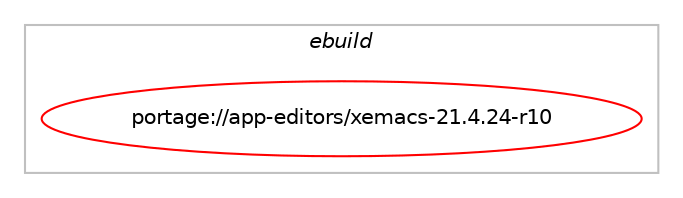 digraph prolog {

# *************
# Graph options
# *************

newrank=true;
concentrate=true;
compound=true;
graph [rankdir=LR,fontname=Helvetica,fontsize=10,ranksep=1.5];#, ranksep=2.5, nodesep=0.2];
edge  [arrowhead=vee];
node  [fontname=Helvetica,fontsize=10];

# **********
# The ebuild
# **********

subgraph cluster_leftcol {
color=gray;
label=<<i>ebuild</i>>;
id [label="portage://app-editors/xemacs-21.4.24-r10", color=red, width=4, href="../app-editors/xemacs-21.4.24-r10.svg"];
}

# ****************
# The dependencies
# ****************

subgraph cluster_midcol {
color=gray;
label=<<i>dependencies</i>>;
subgraph cluster_compile {
fillcolor="#eeeeee";
style=filled;
label=<<i>compile</i>>;
# *** BEGIN UNKNOWN DEPENDENCY TYPE (TODO) ***
# id -> equal(use_conditional_group(positive,X,portage://app-editors/xemacs-21.4.24-r10,[package_dependency(portage://app-editors/xemacs-21.4.24-r10,install,no,x11-libs,libXt,none,[,,],[],[]),package_dependency(portage://app-editors/xemacs-21.4.24-r10,install,no,x11-libs,libXmu,none,[,,],[],[]),package_dependency(portage://app-editors/xemacs-21.4.24-r10,install,no,x11-libs,libXext,none,[,,],[],[]),package_dependency(portage://app-editors/xemacs-21.4.24-r10,install,no,x11-misc,xbitmaps,none,[,,],[],[]),use_conditional_group(negative,Xaw3d,portage://app-editors/xemacs-21.4.24-r10,[use_conditional_group(negative,neXt,portage://app-editors/xemacs-21.4.24-r10,[package_dependency(portage://app-editors/xemacs-21.4.24-r10,install,no,x11-libs,libXaw,none,[,,],[],[])])])]))
# *** END UNKNOWN DEPENDENCY TYPE (TODO) ***

# *** BEGIN UNKNOWN DEPENDENCY TYPE (TODO) ***
# id -> equal(use_conditional_group(positive,Xaw3d,portage://app-editors/xemacs-21.4.24-r10,[package_dependency(portage://app-editors/xemacs-21.4.24-r10,install,no,x11-libs,libXaw3d,none,[,,],[],[use(enable(unicode),positive)])]))
# *** END UNKNOWN DEPENDENCY TYPE (TODO) ***

# *** BEGIN UNKNOWN DEPENDENCY TYPE (TODO) ***
# id -> equal(use_conditional_group(positive,athena,portage://app-editors/xemacs-21.4.24-r10,[package_dependency(portage://app-editors/xemacs-21.4.24-r10,install,no,x11-libs,libXaw,none,[,,],[],[])]))
# *** END UNKNOWN DEPENDENCY TYPE (TODO) ***

# *** BEGIN UNKNOWN DEPENDENCY TYPE (TODO) ***
# id -> equal(use_conditional_group(positive,berkdb,portage://app-editors/xemacs-21.4.24-r10,[package_dependency(portage://app-editors/xemacs-21.4.24-r10,install,no,sys-libs,db,none,[,,],any_same_slot,[])]))
# *** END UNKNOWN DEPENDENCY TYPE (TODO) ***

# *** BEGIN UNKNOWN DEPENDENCY TYPE (TODO) ***
# id -> equal(use_conditional_group(positive,dnd,portage://app-editors/xemacs-21.4.24-r10,[package_dependency(portage://app-editors/xemacs-21.4.24-r10,install,no,x11-libs,dnd,none,[,,],[],[])]))
# *** END UNKNOWN DEPENDENCY TYPE (TODO) ***

# *** BEGIN UNKNOWN DEPENDENCY TYPE (TODO) ***
# id -> equal(use_conditional_group(positive,gdbm,portage://app-editors/xemacs-21.4.24-r10,[package_dependency(portage://app-editors/xemacs-21.4.24-r10,install,no,sys-libs,gdbm,greaterequal,[1.8.3,,,1.8.3],any_same_slot,[use(enable(berkdb),none)])]))
# *** END UNKNOWN DEPENDENCY TYPE (TODO) ***

# *** BEGIN UNKNOWN DEPENDENCY TYPE (TODO) ***
# id -> equal(use_conditional_group(positive,gpm,portage://app-editors/xemacs-21.4.24-r10,[package_dependency(portage://app-editors/xemacs-21.4.24-r10,install,no,sys-libs,gpm,greaterequal,[1.19.6,,,1.19.6],[],[])]))
# *** END UNKNOWN DEPENDENCY TYPE (TODO) ***

# *** BEGIN UNKNOWN DEPENDENCY TYPE (TODO) ***
# id -> equal(use_conditional_group(positive,jpeg,portage://app-editors/xemacs-21.4.24-r10,[package_dependency(portage://app-editors/xemacs-21.4.24-r10,install,no,media-libs,libjpeg-turbo,none,[,,],any_same_slot,[])]))
# *** END UNKNOWN DEPENDENCY TYPE (TODO) ***

# *** BEGIN UNKNOWN DEPENDENCY TYPE (TODO) ***
# id -> equal(use_conditional_group(positive,ldap,portage://app-editors/xemacs-21.4.24-r10,[package_dependency(portage://app-editors/xemacs-21.4.24-r10,install,no,net-nds,openldap,none,[,,],any_same_slot,[])]))
# *** END UNKNOWN DEPENDENCY TYPE (TODO) ***

# *** BEGIN UNKNOWN DEPENDENCY TYPE (TODO) ***
# id -> equal(use_conditional_group(positive,motif,portage://app-editors/xemacs-21.4.24-r10,[package_dependency(portage://app-editors/xemacs-21.4.24-r10,install,no,x11-libs,motif,greaterequal,[2.3,,,2.3],[slot(0)],[])]))
# *** END UNKNOWN DEPENDENCY TYPE (TODO) ***

# *** BEGIN UNKNOWN DEPENDENCY TYPE (TODO) ***
# id -> equal(use_conditional_group(positive,nas,portage://app-editors/xemacs-21.4.24-r10,[package_dependency(portage://app-editors/xemacs-21.4.24-r10,install,no,media-libs,nas,none,[,,],[],[])]))
# *** END UNKNOWN DEPENDENCY TYPE (TODO) ***

# *** BEGIN UNKNOWN DEPENDENCY TYPE (TODO) ***
# id -> equal(use_conditional_group(positive,neXt,portage://app-editors/xemacs-21.4.24-r10,[package_dependency(portage://app-editors/xemacs-21.4.24-r10,install,no,x11-libs,neXtaw,none,[,,],[],[])]))
# *** END UNKNOWN DEPENDENCY TYPE (TODO) ***

# *** BEGIN UNKNOWN DEPENDENCY TYPE (TODO) ***
# id -> equal(use_conditional_group(positive,png,portage://app-editors/xemacs-21.4.24-r10,[package_dependency(portage://app-editors/xemacs-21.4.24-r10,install,no,media-libs,libpng,greaterequal,[1.2,,,1.2],[slot(0)],[])]))
# *** END UNKNOWN DEPENDENCY TYPE (TODO) ***

# *** BEGIN UNKNOWN DEPENDENCY TYPE (TODO) ***
# id -> equal(use_conditional_group(positive,postgres,portage://app-editors/xemacs-21.4.24-r10,[package_dependency(portage://app-editors/xemacs-21.4.24-r10,install,no,dev-db,postgresql,none,[,,],any_same_slot,[])]))
# *** END UNKNOWN DEPENDENCY TYPE (TODO) ***

# *** BEGIN UNKNOWN DEPENDENCY TYPE (TODO) ***
# id -> equal(use_conditional_group(positive,tiff,portage://app-editors/xemacs-21.4.24-r10,[package_dependency(portage://app-editors/xemacs-21.4.24-r10,install,no,media-libs,tiff,none,[,,],any_same_slot,[])]))
# *** END UNKNOWN DEPENDENCY TYPE (TODO) ***

# *** BEGIN UNKNOWN DEPENDENCY TYPE (TODO) ***
# id -> equal(use_conditional_group(positive,xface,portage://app-editors/xemacs-21.4.24-r10,[package_dependency(portage://app-editors/xemacs-21.4.24-r10,install,no,media-libs,compface,none,[,,],[],[])]))
# *** END UNKNOWN DEPENDENCY TYPE (TODO) ***

# *** BEGIN UNKNOWN DEPENDENCY TYPE (TODO) ***
# id -> equal(package_dependency(portage://app-editors/xemacs-21.4.24-r10,install,no,app-eselect,eselect-emacs,greaterequal,[1.15,,,1.15],[],[]))
# *** END UNKNOWN DEPENDENCY TYPE (TODO) ***

# *** BEGIN UNKNOWN DEPENDENCY TYPE (TODO) ***
# id -> equal(package_dependency(portage://app-editors/xemacs-21.4.24-r10,install,no,dev-libs,openssl,greaterequal,[0.9.6,,,0.9.6],[slot(0),equal],[]))
# *** END UNKNOWN DEPENDENCY TYPE (TODO) ***

# *** BEGIN UNKNOWN DEPENDENCY TYPE (TODO) ***
# id -> equal(package_dependency(portage://app-editors/xemacs-21.4.24-r10,install,no,media-libs,audiofile,greaterequal,[0.2.3,,,0.2.3],[],[]))
# *** END UNKNOWN DEPENDENCY TYPE (TODO) ***

# *** BEGIN UNKNOWN DEPENDENCY TYPE (TODO) ***
# id -> equal(package_dependency(portage://app-editors/xemacs-21.4.24-r10,install,no,sys-apps,texinfo,greaterequal,[5,,,5],[],[]))
# *** END UNKNOWN DEPENDENCY TYPE (TODO) ***

# *** BEGIN UNKNOWN DEPENDENCY TYPE (TODO) ***
# id -> equal(package_dependency(portage://app-editors/xemacs-21.4.24-r10,install,no,sys-libs,ncurses,greaterequal,[5.2,,,5.2],any_same_slot,[]))
# *** END UNKNOWN DEPENDENCY TYPE (TODO) ***

# *** BEGIN UNKNOWN DEPENDENCY TYPE (TODO) ***
# id -> equal(package_dependency(portage://app-editors/xemacs-21.4.24-r10,install,no,sys-libs,zlib,greaterequal,[1.1.4,,,1.1.4],[],[]))
# *** END UNKNOWN DEPENDENCY TYPE (TODO) ***

}
subgraph cluster_compileandrun {
fillcolor="#eeeeee";
style=filled;
label=<<i>compile and run</i>>;
}
subgraph cluster_run {
fillcolor="#eeeeee";
style=filled;
label=<<i>run</i>>;
# *** BEGIN UNKNOWN DEPENDENCY TYPE (TODO) ***
# id -> equal(use_conditional_group(positive,X,portage://app-editors/xemacs-21.4.24-r10,[package_dependency(portage://app-editors/xemacs-21.4.24-r10,run,no,x11-libs,libXt,none,[,,],[],[]),package_dependency(portage://app-editors/xemacs-21.4.24-r10,run,no,x11-libs,libXmu,none,[,,],[],[]),package_dependency(portage://app-editors/xemacs-21.4.24-r10,run,no,x11-libs,libXext,none,[,,],[],[]),package_dependency(portage://app-editors/xemacs-21.4.24-r10,run,no,x11-misc,xbitmaps,none,[,,],[],[]),use_conditional_group(negative,Xaw3d,portage://app-editors/xemacs-21.4.24-r10,[use_conditional_group(negative,neXt,portage://app-editors/xemacs-21.4.24-r10,[package_dependency(portage://app-editors/xemacs-21.4.24-r10,run,no,x11-libs,libXaw,none,[,,],[],[])])])]))
# *** END UNKNOWN DEPENDENCY TYPE (TODO) ***

# *** BEGIN UNKNOWN DEPENDENCY TYPE (TODO) ***
# id -> equal(use_conditional_group(positive,Xaw3d,portage://app-editors/xemacs-21.4.24-r10,[package_dependency(portage://app-editors/xemacs-21.4.24-r10,run,no,x11-libs,libXaw3d,none,[,,],[],[use(enable(unicode),positive)])]))
# *** END UNKNOWN DEPENDENCY TYPE (TODO) ***

# *** BEGIN UNKNOWN DEPENDENCY TYPE (TODO) ***
# id -> equal(use_conditional_group(positive,athena,portage://app-editors/xemacs-21.4.24-r10,[package_dependency(portage://app-editors/xemacs-21.4.24-r10,run,no,x11-libs,libXaw,none,[,,],[],[])]))
# *** END UNKNOWN DEPENDENCY TYPE (TODO) ***

# *** BEGIN UNKNOWN DEPENDENCY TYPE (TODO) ***
# id -> equal(use_conditional_group(positive,berkdb,portage://app-editors/xemacs-21.4.24-r10,[package_dependency(portage://app-editors/xemacs-21.4.24-r10,run,no,sys-libs,db,none,[,,],any_same_slot,[])]))
# *** END UNKNOWN DEPENDENCY TYPE (TODO) ***

# *** BEGIN UNKNOWN DEPENDENCY TYPE (TODO) ***
# id -> equal(use_conditional_group(positive,dnd,portage://app-editors/xemacs-21.4.24-r10,[package_dependency(portage://app-editors/xemacs-21.4.24-r10,run,no,x11-libs,dnd,none,[,,],[],[])]))
# *** END UNKNOWN DEPENDENCY TYPE (TODO) ***

# *** BEGIN UNKNOWN DEPENDENCY TYPE (TODO) ***
# id -> equal(use_conditional_group(positive,gdbm,portage://app-editors/xemacs-21.4.24-r10,[package_dependency(portage://app-editors/xemacs-21.4.24-r10,run,no,sys-libs,gdbm,greaterequal,[1.8.3,,,1.8.3],any_same_slot,[use(enable(berkdb),none)])]))
# *** END UNKNOWN DEPENDENCY TYPE (TODO) ***

# *** BEGIN UNKNOWN DEPENDENCY TYPE (TODO) ***
# id -> equal(use_conditional_group(positive,gpm,portage://app-editors/xemacs-21.4.24-r10,[package_dependency(portage://app-editors/xemacs-21.4.24-r10,run,no,sys-libs,gpm,greaterequal,[1.19.6,,,1.19.6],[],[])]))
# *** END UNKNOWN DEPENDENCY TYPE (TODO) ***

# *** BEGIN UNKNOWN DEPENDENCY TYPE (TODO) ***
# id -> equal(use_conditional_group(positive,jpeg,portage://app-editors/xemacs-21.4.24-r10,[package_dependency(portage://app-editors/xemacs-21.4.24-r10,run,no,media-libs,libjpeg-turbo,none,[,,],any_same_slot,[])]))
# *** END UNKNOWN DEPENDENCY TYPE (TODO) ***

# *** BEGIN UNKNOWN DEPENDENCY TYPE (TODO) ***
# id -> equal(use_conditional_group(positive,ldap,portage://app-editors/xemacs-21.4.24-r10,[package_dependency(portage://app-editors/xemacs-21.4.24-r10,run,no,net-nds,openldap,none,[,,],any_same_slot,[])]))
# *** END UNKNOWN DEPENDENCY TYPE (TODO) ***

# *** BEGIN UNKNOWN DEPENDENCY TYPE (TODO) ***
# id -> equal(use_conditional_group(positive,motif,portage://app-editors/xemacs-21.4.24-r10,[package_dependency(portage://app-editors/xemacs-21.4.24-r10,run,no,x11-libs,motif,greaterequal,[2.3,,,2.3],[slot(0)],[])]))
# *** END UNKNOWN DEPENDENCY TYPE (TODO) ***

# *** BEGIN UNKNOWN DEPENDENCY TYPE (TODO) ***
# id -> equal(use_conditional_group(positive,nas,portage://app-editors/xemacs-21.4.24-r10,[package_dependency(portage://app-editors/xemacs-21.4.24-r10,run,no,media-libs,nas,none,[,,],[],[])]))
# *** END UNKNOWN DEPENDENCY TYPE (TODO) ***

# *** BEGIN UNKNOWN DEPENDENCY TYPE (TODO) ***
# id -> equal(use_conditional_group(positive,neXt,portage://app-editors/xemacs-21.4.24-r10,[package_dependency(portage://app-editors/xemacs-21.4.24-r10,run,no,x11-libs,neXtaw,none,[,,],[],[])]))
# *** END UNKNOWN DEPENDENCY TYPE (TODO) ***

# *** BEGIN UNKNOWN DEPENDENCY TYPE (TODO) ***
# id -> equal(use_conditional_group(positive,png,portage://app-editors/xemacs-21.4.24-r10,[package_dependency(portage://app-editors/xemacs-21.4.24-r10,run,no,media-libs,libpng,greaterequal,[1.2,,,1.2],[slot(0)],[])]))
# *** END UNKNOWN DEPENDENCY TYPE (TODO) ***

# *** BEGIN UNKNOWN DEPENDENCY TYPE (TODO) ***
# id -> equal(use_conditional_group(positive,postgres,portage://app-editors/xemacs-21.4.24-r10,[package_dependency(portage://app-editors/xemacs-21.4.24-r10,run,no,dev-db,postgresql,none,[,,],any_same_slot,[])]))
# *** END UNKNOWN DEPENDENCY TYPE (TODO) ***

# *** BEGIN UNKNOWN DEPENDENCY TYPE (TODO) ***
# id -> equal(use_conditional_group(positive,tiff,portage://app-editors/xemacs-21.4.24-r10,[package_dependency(portage://app-editors/xemacs-21.4.24-r10,run,no,media-libs,tiff,none,[,,],any_same_slot,[])]))
# *** END UNKNOWN DEPENDENCY TYPE (TODO) ***

# *** BEGIN UNKNOWN DEPENDENCY TYPE (TODO) ***
# id -> equal(use_conditional_group(positive,xface,portage://app-editors/xemacs-21.4.24-r10,[package_dependency(portage://app-editors/xemacs-21.4.24-r10,run,no,media-libs,compface,none,[,,],[],[])]))
# *** END UNKNOWN DEPENDENCY TYPE (TODO) ***

# *** BEGIN UNKNOWN DEPENDENCY TYPE (TODO) ***
# id -> equal(package_dependency(portage://app-editors/xemacs-21.4.24-r10,run,no,app-eselect,eselect-emacs,greaterequal,[1.15,,,1.15],[],[]))
# *** END UNKNOWN DEPENDENCY TYPE (TODO) ***

# *** BEGIN UNKNOWN DEPENDENCY TYPE (TODO) ***
# id -> equal(package_dependency(portage://app-editors/xemacs-21.4.24-r10,run,no,dev-libs,openssl,greaterequal,[0.9.6,,,0.9.6],[slot(0),equal],[]))
# *** END UNKNOWN DEPENDENCY TYPE (TODO) ***

# *** BEGIN UNKNOWN DEPENDENCY TYPE (TODO) ***
# id -> equal(package_dependency(portage://app-editors/xemacs-21.4.24-r10,run,no,media-libs,audiofile,greaterequal,[0.2.3,,,0.2.3],[],[]))
# *** END UNKNOWN DEPENDENCY TYPE (TODO) ***

# *** BEGIN UNKNOWN DEPENDENCY TYPE (TODO) ***
# id -> equal(package_dependency(portage://app-editors/xemacs-21.4.24-r10,run,no,sys-libs,ncurses,greaterequal,[5.2,,,5.2],any_same_slot,[]))
# *** END UNKNOWN DEPENDENCY TYPE (TODO) ***

# *** BEGIN UNKNOWN DEPENDENCY TYPE (TODO) ***
# id -> equal(package_dependency(portage://app-editors/xemacs-21.4.24-r10,run,no,sys-libs,zlib,greaterequal,[1.1.4,,,1.1.4],[],[]))
# *** END UNKNOWN DEPENDENCY TYPE (TODO) ***

}
}

# **************
# The candidates
# **************

subgraph cluster_choices {
rank=same;
color=gray;
label=<<i>candidates</i>>;

}

}
